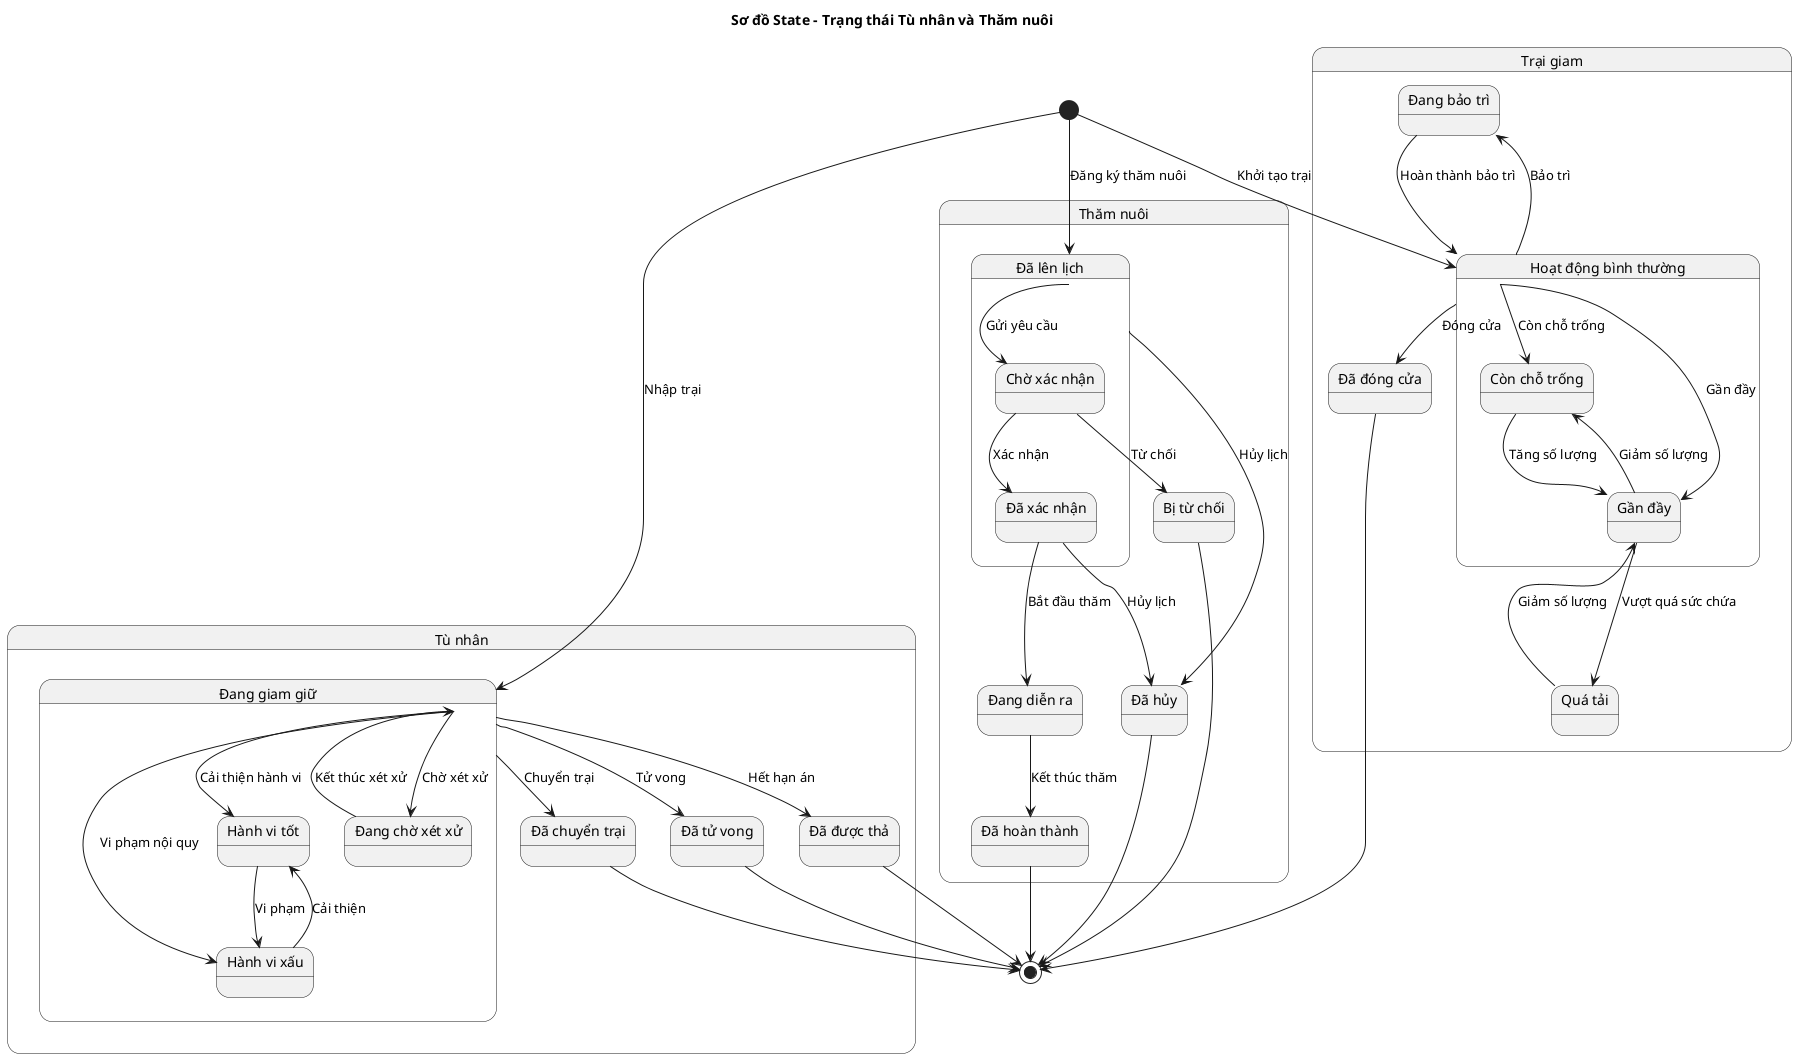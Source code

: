 @startuml "Sơ đồ State - Trạng thái Tù nhân và Thăm nuôi"

title Sơ đồ State - Trạng thái Tù nhân và Thăm nuôi

' State Diagram cho Tù nhân
state "Tù nhân" as PrisonerState {
    state "Đang giam giữ" as InJail {
        state "Hành vi tốt" as GoodBehavior
        state "Hành vi xấu" as BadBehavior
        state "Đang chờ xét xử" as PendingTrial
    }
    
    state "Đã được thả" as Released
    state "Đã chuyển trại" as Transferred
    state "Đã tử vong" as Deceased
}

' State Diagram cho Thăm nuôi
state "Thăm nuôi" as VisitState {
    state "Đã lên lịch" as Scheduled {
        state "Chờ xác nhận" as PendingConfirmation
        state "Đã xác nhận" as Confirmed
    }
    
    state "Đang diễn ra" as InProgress
    state "Đã hoàn thành" as Completed
    state "Đã hủy" as Cancelled
    state "Bị từ chối" as Rejected
}

' State Diagram cho Trại giam
state "Trại giam" as JailState {
    state "Hoạt động bình thường" as Normal {
        state "Còn chỗ trống" as Available
        state "Gần đầy" as NearFull
    }
    
    state "Quá tải" as OverCapacity
    state "Đang bảo trì" as Maintenance
    state "Đã đóng cửa" as Closed
}

' Transitions cho Tù nhân
[*] --> InJail : Nhập trại
InJail --> GoodBehavior : Cải thiện hành vi
InJail --> BadBehavior : Vi phạm nội quy
GoodBehavior --> BadBehavior : Vi phạm
BadBehavior --> GoodBehavior : Cải thiện
InJail --> PendingTrial : Chờ xét xử
PendingTrial --> InJail : Kết thúc xét xử
InJail --> Released : Hết hạn án
InJail --> Transferred : Chuyển trại
InJail --> Deceased : Tử vong
Released --> [*]
Transferred --> [*]
Deceased --> [*]

' Transitions cho Thăm nuôi
[*] --> Scheduled : Đăng ký thăm nuôi
Scheduled --> PendingConfirmation : Gửi yêu cầu
PendingConfirmation --> Confirmed : Xác nhận
PendingConfirmation --> Rejected : Từ chối
Confirmed --> InProgress : Bắt đầu thăm
InProgress --> Completed : Kết thúc thăm
Scheduled --> Cancelled : Hủy lịch
Confirmed --> Cancelled : Hủy lịch
Completed --> [*]
Cancelled --> [*]
Rejected --> [*]

' Transitions cho Trại giam
[*] --> Normal : Khởi tạo trại
Normal --> Available : Còn chỗ trống
Normal --> NearFull : Gần đầy
NearFull --> OverCapacity : Vượt quá sức chứa
OverCapacity --> NearFull : Giảm số lượng
NearFull --> Available : Giảm số lượng
Available --> NearFull : Tăng số lượng
Normal --> Maintenance : Bảo trì
Maintenance --> Normal : Hoàn thành bảo trì
Normal --> Closed : Đóng cửa
Closed --> [*]

@enduml 